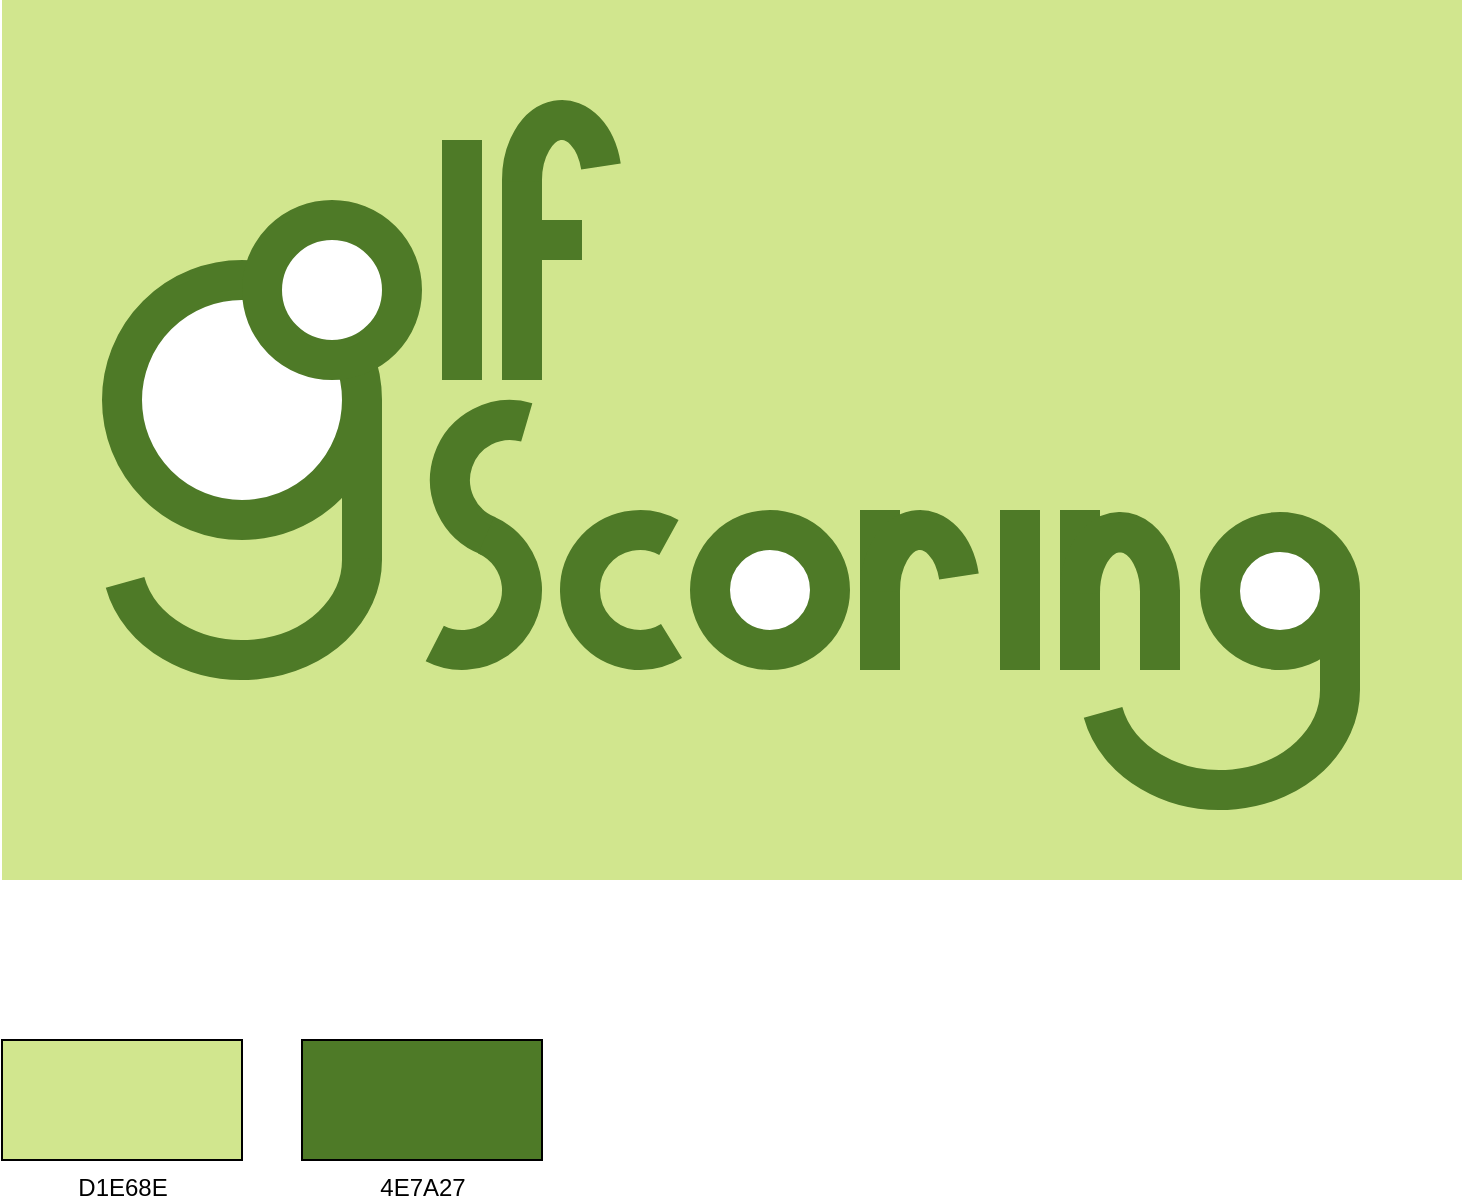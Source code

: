<mxfile version="13.0.3" type="device"><diagram id="QILOt0_r1mTf9q75emOW" name="Page-1"><mxGraphModel dx="901" dy="680" grid="1" gridSize="10" guides="1" tooltips="1" connect="1" arrows="1" fold="1" page="1" pageScale="1" pageWidth="1169" pageHeight="827" math="0" shadow="0"><root><mxCell id="0"/><mxCell id="1" parent="0"/><mxCell id="gNWwIvyMeTQpUjPPNzFu-34" value="D1E68E" style="verticalLabelPosition=bottom;verticalAlign=top;html=1;shape=mxgraph.basic.rect;fillColor2=none;strokeWidth=1;size=20;indent=5;fillColor=#D1E68E;" parent="1" vertex="1"><mxGeometry x="170" y="560" width="120" height="60" as="geometry"/></mxCell><mxCell id="gNWwIvyMeTQpUjPPNzFu-35" value="4E7A27" style="verticalLabelPosition=bottom;verticalAlign=top;html=1;shape=mxgraph.basic.rect;fillColor2=none;strokeWidth=1;size=20;indent=5;fillColor=#4E7A27;" parent="1" vertex="1"><mxGeometry x="320" y="560" width="120" height="60" as="geometry"/></mxCell><mxCell id="hffvbmQaEWeWiT5hVRk9-1" value="" style="group" parent="1" vertex="1" connectable="0"><mxGeometry x="170" y="40" width="730" height="440" as="geometry"/></mxCell><mxCell id="gNWwIvyMeTQpUjPPNzFu-33" value="" style="verticalLabelPosition=bottom;verticalAlign=top;html=1;shape=mxgraph.basic.rect;fillColor2=none;strokeWidth=1;size=20;indent=5;fillColor=#D1E68E;strokeColor=none;" parent="hffvbmQaEWeWiT5hVRk9-1" vertex="1"><mxGeometry width="730" height="440" as="geometry"/></mxCell><mxCell id="gNWwIvyMeTQpUjPPNzFu-31" value="" style="group" parent="hffvbmQaEWeWiT5hVRk9-1" vertex="1" connectable="0"><mxGeometry x="60" y="140" width="120" height="190" as="geometry"/></mxCell><mxCell id="gNWwIvyMeTQpUjPPNzFu-1" value="" style="ellipse;whiteSpace=wrap;html=1;strokeColor=#4E7A27;strokeWidth=20;fillColor=#ffffff;" parent="gNWwIvyMeTQpUjPPNzFu-31" vertex="1"><mxGeometry width="120" height="120" as="geometry"/></mxCell><mxCell id="gNWwIvyMeTQpUjPPNzFu-4" value="" style="endArrow=none;html=1;strokeWidth=20;strokeColor=#4E7A27;" parent="gNWwIvyMeTQpUjPPNzFu-31" edge="1"><mxGeometry width="50" height="50" relative="1" as="geometry"><mxPoint x="120" y="140" as="sourcePoint"/><mxPoint x="120" y="60" as="targetPoint"/></mxGeometry></mxCell><mxCell id="gNWwIvyMeTQpUjPPNzFu-5" value="" style="verticalLabelPosition=bottom;verticalAlign=top;html=1;shape=mxgraph.basic.partConcEllipse;startAngle=0.248;endAngle=0.714;arcWidth=0;strokeColor=#4E7A27;strokeWidth=20;fillColor=none;" parent="gNWwIvyMeTQpUjPPNzFu-31" vertex="1"><mxGeometry y="90" width="120" height="100" as="geometry"/></mxCell><mxCell id="gNWwIvyMeTQpUjPPNzFu-30" value="" style="group" parent="hffvbmQaEWeWiT5hVRk9-1" vertex="1" connectable="0"><mxGeometry x="130" y="60" width="170" height="130" as="geometry"/></mxCell><mxCell id="gNWwIvyMeTQpUjPPNzFu-6" value="" style="ellipse;whiteSpace=wrap;html=1;strokeColor=#4E7A27;strokeWidth=20;fillColor=#FFFFFF;" parent="gNWwIvyMeTQpUjPPNzFu-30" vertex="1"><mxGeometry y="50" width="70" height="70" as="geometry"/></mxCell><mxCell id="gNWwIvyMeTQpUjPPNzFu-7" value="" style="endArrow=none;html=1;strokeWidth=20;strokeColor=#4E7A27;" parent="gNWwIvyMeTQpUjPPNzFu-30" edge="1"><mxGeometry width="50" height="50" relative="1" as="geometry"><mxPoint x="100" y="130" as="sourcePoint"/><mxPoint x="100" y="10" as="targetPoint"/></mxGeometry></mxCell><mxCell id="gNWwIvyMeTQpUjPPNzFu-8" value="" style="endArrow=none;html=1;strokeWidth=20;strokeColor=#4E7A27;" parent="gNWwIvyMeTQpUjPPNzFu-30" edge="1"><mxGeometry width="50" height="50" relative="1" as="geometry"><mxPoint x="130" y="130" as="sourcePoint"/><mxPoint x="130" y="30" as="targetPoint"/></mxGeometry></mxCell><mxCell id="gNWwIvyMeTQpUjPPNzFu-9" value="" style="verticalLabelPosition=bottom;verticalAlign=top;html=1;shape=mxgraph.basic.partConcEllipse;startAngle=0.247;endAngle=0.714;arcWidth=0;strokeColor=#4E7A27;strokeWidth=20;fillColor=none;rotation=-180;" parent="gNWwIvyMeTQpUjPPNzFu-30" vertex="1"><mxGeometry x="130" width="40" height="60" as="geometry"/></mxCell><mxCell id="gNWwIvyMeTQpUjPPNzFu-10" value="" style="endArrow=none;html=1;strokeWidth=20;strokeColor=#4E7A27;" parent="gNWwIvyMeTQpUjPPNzFu-30" edge="1"><mxGeometry width="50" height="50" relative="1" as="geometry"><mxPoint x="130" y="60" as="sourcePoint"/><mxPoint x="160" y="60" as="targetPoint"/></mxGeometry></mxCell><mxCell id="gNWwIvyMeTQpUjPPNzFu-32" value="" style="group" parent="hffvbmQaEWeWiT5hVRk9-1" vertex="1" connectable="0"><mxGeometry x="200" y="210" width="469" height="185" as="geometry"/></mxCell><mxCell id="gNWwIvyMeTQpUjPPNzFu-12" value="" style="verticalLabelPosition=bottom;verticalAlign=top;html=1;shape=mxgraph.basic.partConcEllipse;startAngle=0.309;endAngle=0.795;arcWidth=0;strokeColor=#4E7A27;strokeWidth=20;fillColor=none;rotation=90;" parent="gNWwIvyMeTQpUjPPNzFu-32" vertex="1"><mxGeometry x="24" width="60" height="60" as="geometry"/></mxCell><mxCell id="gNWwIvyMeTQpUjPPNzFu-13" value="" style="verticalLabelPosition=bottom;verticalAlign=top;html=1;shape=mxgraph.basic.partConcEllipse;startAngle=0.316;endAngle=0.825;arcWidth=0;strokeColor=#4E7A27;strokeWidth=20;fillColor=none;rotation=-90;" parent="gNWwIvyMeTQpUjPPNzFu-32" vertex="1"><mxGeometry y="55" width="60" height="60" as="geometry"/></mxCell><mxCell id="gNWwIvyMeTQpUjPPNzFu-14" value="" style="verticalLabelPosition=bottom;verticalAlign=top;html=1;shape=mxgraph.basic.partConcEllipse;startAngle=0.662;endAngle=0.33;arcWidth=0;strokeColor=#4E7A27;strokeWidth=20;fillColor=none;rotation=-90;" parent="gNWwIvyMeTQpUjPPNzFu-32" vertex="1"><mxGeometry x="89" y="55" width="60" height="60" as="geometry"/></mxCell><mxCell id="gNWwIvyMeTQpUjPPNzFu-16" value="" style="endArrow=none;html=1;strokeWidth=20;strokeColor=#4E7A27;" parent="gNWwIvyMeTQpUjPPNzFu-32" edge="1"><mxGeometry width="50" height="50" relative="1" as="geometry"><mxPoint x="239" y="125" as="sourcePoint"/><mxPoint x="239" y="45" as="targetPoint"/></mxGeometry></mxCell><mxCell id="gNWwIvyMeTQpUjPPNzFu-17" value="" style="verticalLabelPosition=bottom;verticalAlign=top;html=1;shape=mxgraph.basic.partConcEllipse;startAngle=0.247;endAngle=0.714;arcWidth=0;strokeColor=#4E7A27;strokeWidth=20;fillColor=none;rotation=-180;" parent="gNWwIvyMeTQpUjPPNzFu-32" vertex="1"><mxGeometry x="239" y="55" width="40" height="60" as="geometry"/></mxCell><mxCell id="gNWwIvyMeTQpUjPPNzFu-19" value="" style="endArrow=none;html=1;strokeWidth=20;strokeColor=#4E7A27;" parent="gNWwIvyMeTQpUjPPNzFu-32" edge="1"><mxGeometry width="50" height="50" relative="1" as="geometry"><mxPoint x="309" y="125.0" as="sourcePoint"/><mxPoint x="309" y="45.0" as="targetPoint"/></mxGeometry></mxCell><mxCell id="gNWwIvyMeTQpUjPPNzFu-22" value="" style="endArrow=none;html=1;strokeWidth=20;strokeColor=#4E7A27;" parent="gNWwIvyMeTQpUjPPNzFu-32" edge="1"><mxGeometry width="50" height="50" relative="1" as="geometry"><mxPoint x="339" y="125.0" as="sourcePoint"/><mxPoint x="339" y="45.0" as="targetPoint"/></mxGeometry></mxCell><mxCell id="gNWwIvyMeTQpUjPPNzFu-23" value="" style="verticalLabelPosition=bottom;verticalAlign=top;html=1;shape=mxgraph.basic.partConcEllipse;startAngle=0.247;endAngle=0.748;arcWidth=0;strokeColor=#4E7A27;strokeWidth=20;fillColor=none;rotation=-180;" parent="gNWwIvyMeTQpUjPPNzFu-32" vertex="1"><mxGeometry x="339" y="56" width="40" height="60" as="geometry"/></mxCell><mxCell id="gNWwIvyMeTQpUjPPNzFu-24" value="" style="endArrow=none;html=1;strokeWidth=20;strokeColor=#4E7A27;" parent="gNWwIvyMeTQpUjPPNzFu-32" edge="1"><mxGeometry width="50" height="50" relative="1" as="geometry"><mxPoint x="379" y="125.0" as="sourcePoint"/><mxPoint x="379" y="85" as="targetPoint"/></mxGeometry></mxCell><mxCell id="gNWwIvyMeTQpUjPPNzFu-25" value="" style="ellipse;whiteSpace=wrap;html=1;strokeColor=#4E7A27;strokeWidth=20;fillColor=#ffffff;" parent="gNWwIvyMeTQpUjPPNzFu-32" vertex="1"><mxGeometry x="409" y="56" width="60" height="59" as="geometry"/></mxCell><mxCell id="gNWwIvyMeTQpUjPPNzFu-26" value="" style="verticalLabelPosition=bottom;verticalAlign=top;html=1;shape=mxgraph.basic.partConcEllipse;startAngle=0.248;endAngle=0.714;arcWidth=0;strokeColor=#4E7A27;strokeWidth=20;fillColor=none;" parent="gNWwIvyMeTQpUjPPNzFu-32" vertex="1"><mxGeometry x="349" y="85" width="120" height="100" as="geometry"/></mxCell><mxCell id="gNWwIvyMeTQpUjPPNzFu-27" value="" style="endArrow=none;html=1;strokeWidth=20;strokeColor=#4E7A27;" parent="gNWwIvyMeTQpUjPPNzFu-32" edge="1"><mxGeometry width="50" height="50" relative="1" as="geometry"><mxPoint x="469" y="135" as="sourcePoint"/><mxPoint x="469" y="85" as="targetPoint"/></mxGeometry></mxCell><mxCell id="gNWwIvyMeTQpUjPPNzFu-28" value="" style="ellipse;whiteSpace=wrap;html=1;strokeColor=#4E7A27;strokeWidth=20;fillColor=#ffffff;" parent="gNWwIvyMeTQpUjPPNzFu-32" vertex="1"><mxGeometry x="154" y="55" width="60" height="60" as="geometry"/></mxCell></root></mxGraphModel></diagram></mxfile>